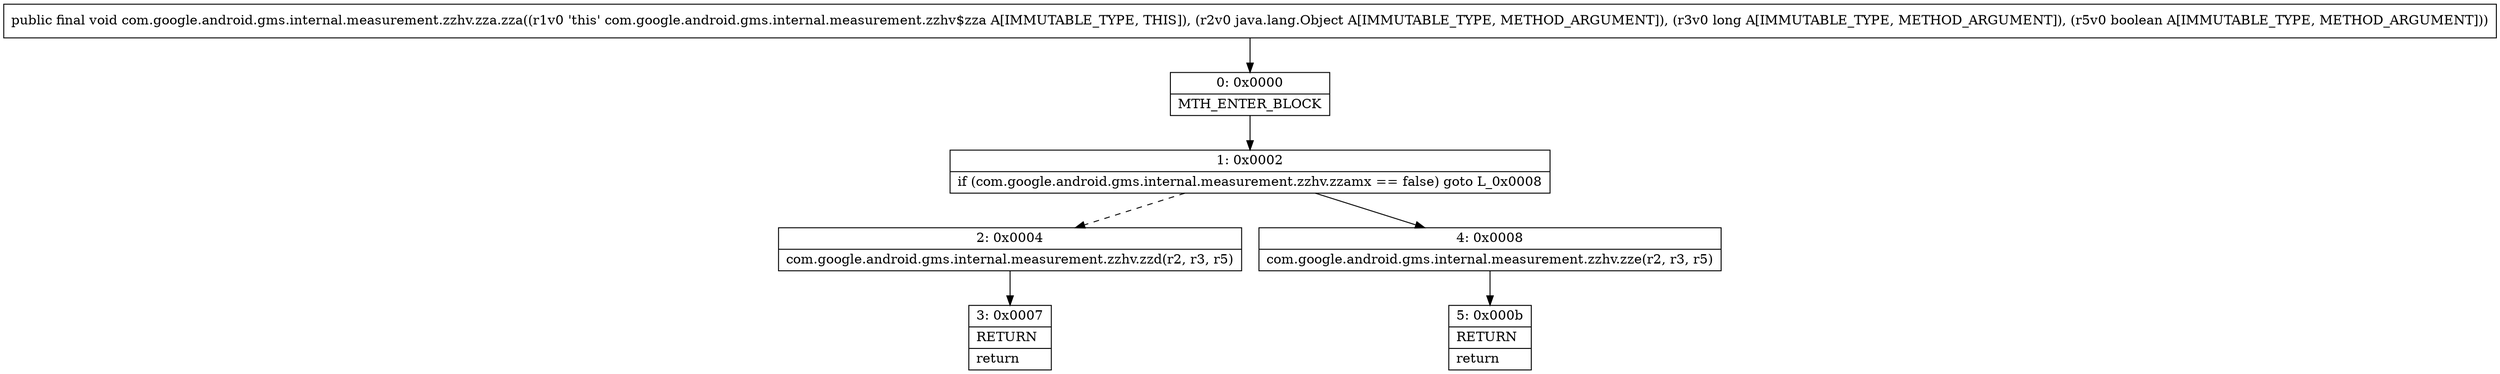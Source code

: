 digraph "CFG forcom.google.android.gms.internal.measurement.zzhv.zza.zza(Ljava\/lang\/Object;JZ)V" {
Node_0 [shape=record,label="{0\:\ 0x0000|MTH_ENTER_BLOCK\l}"];
Node_1 [shape=record,label="{1\:\ 0x0002|if (com.google.android.gms.internal.measurement.zzhv.zzamx == false) goto L_0x0008\l}"];
Node_2 [shape=record,label="{2\:\ 0x0004|com.google.android.gms.internal.measurement.zzhv.zzd(r2, r3, r5)\l}"];
Node_3 [shape=record,label="{3\:\ 0x0007|RETURN\l|return\l}"];
Node_4 [shape=record,label="{4\:\ 0x0008|com.google.android.gms.internal.measurement.zzhv.zze(r2, r3, r5)\l}"];
Node_5 [shape=record,label="{5\:\ 0x000b|RETURN\l|return\l}"];
MethodNode[shape=record,label="{public final void com.google.android.gms.internal.measurement.zzhv.zza.zza((r1v0 'this' com.google.android.gms.internal.measurement.zzhv$zza A[IMMUTABLE_TYPE, THIS]), (r2v0 java.lang.Object A[IMMUTABLE_TYPE, METHOD_ARGUMENT]), (r3v0 long A[IMMUTABLE_TYPE, METHOD_ARGUMENT]), (r5v0 boolean A[IMMUTABLE_TYPE, METHOD_ARGUMENT])) }"];
MethodNode -> Node_0;
Node_0 -> Node_1;
Node_1 -> Node_2[style=dashed];
Node_1 -> Node_4;
Node_2 -> Node_3;
Node_4 -> Node_5;
}

